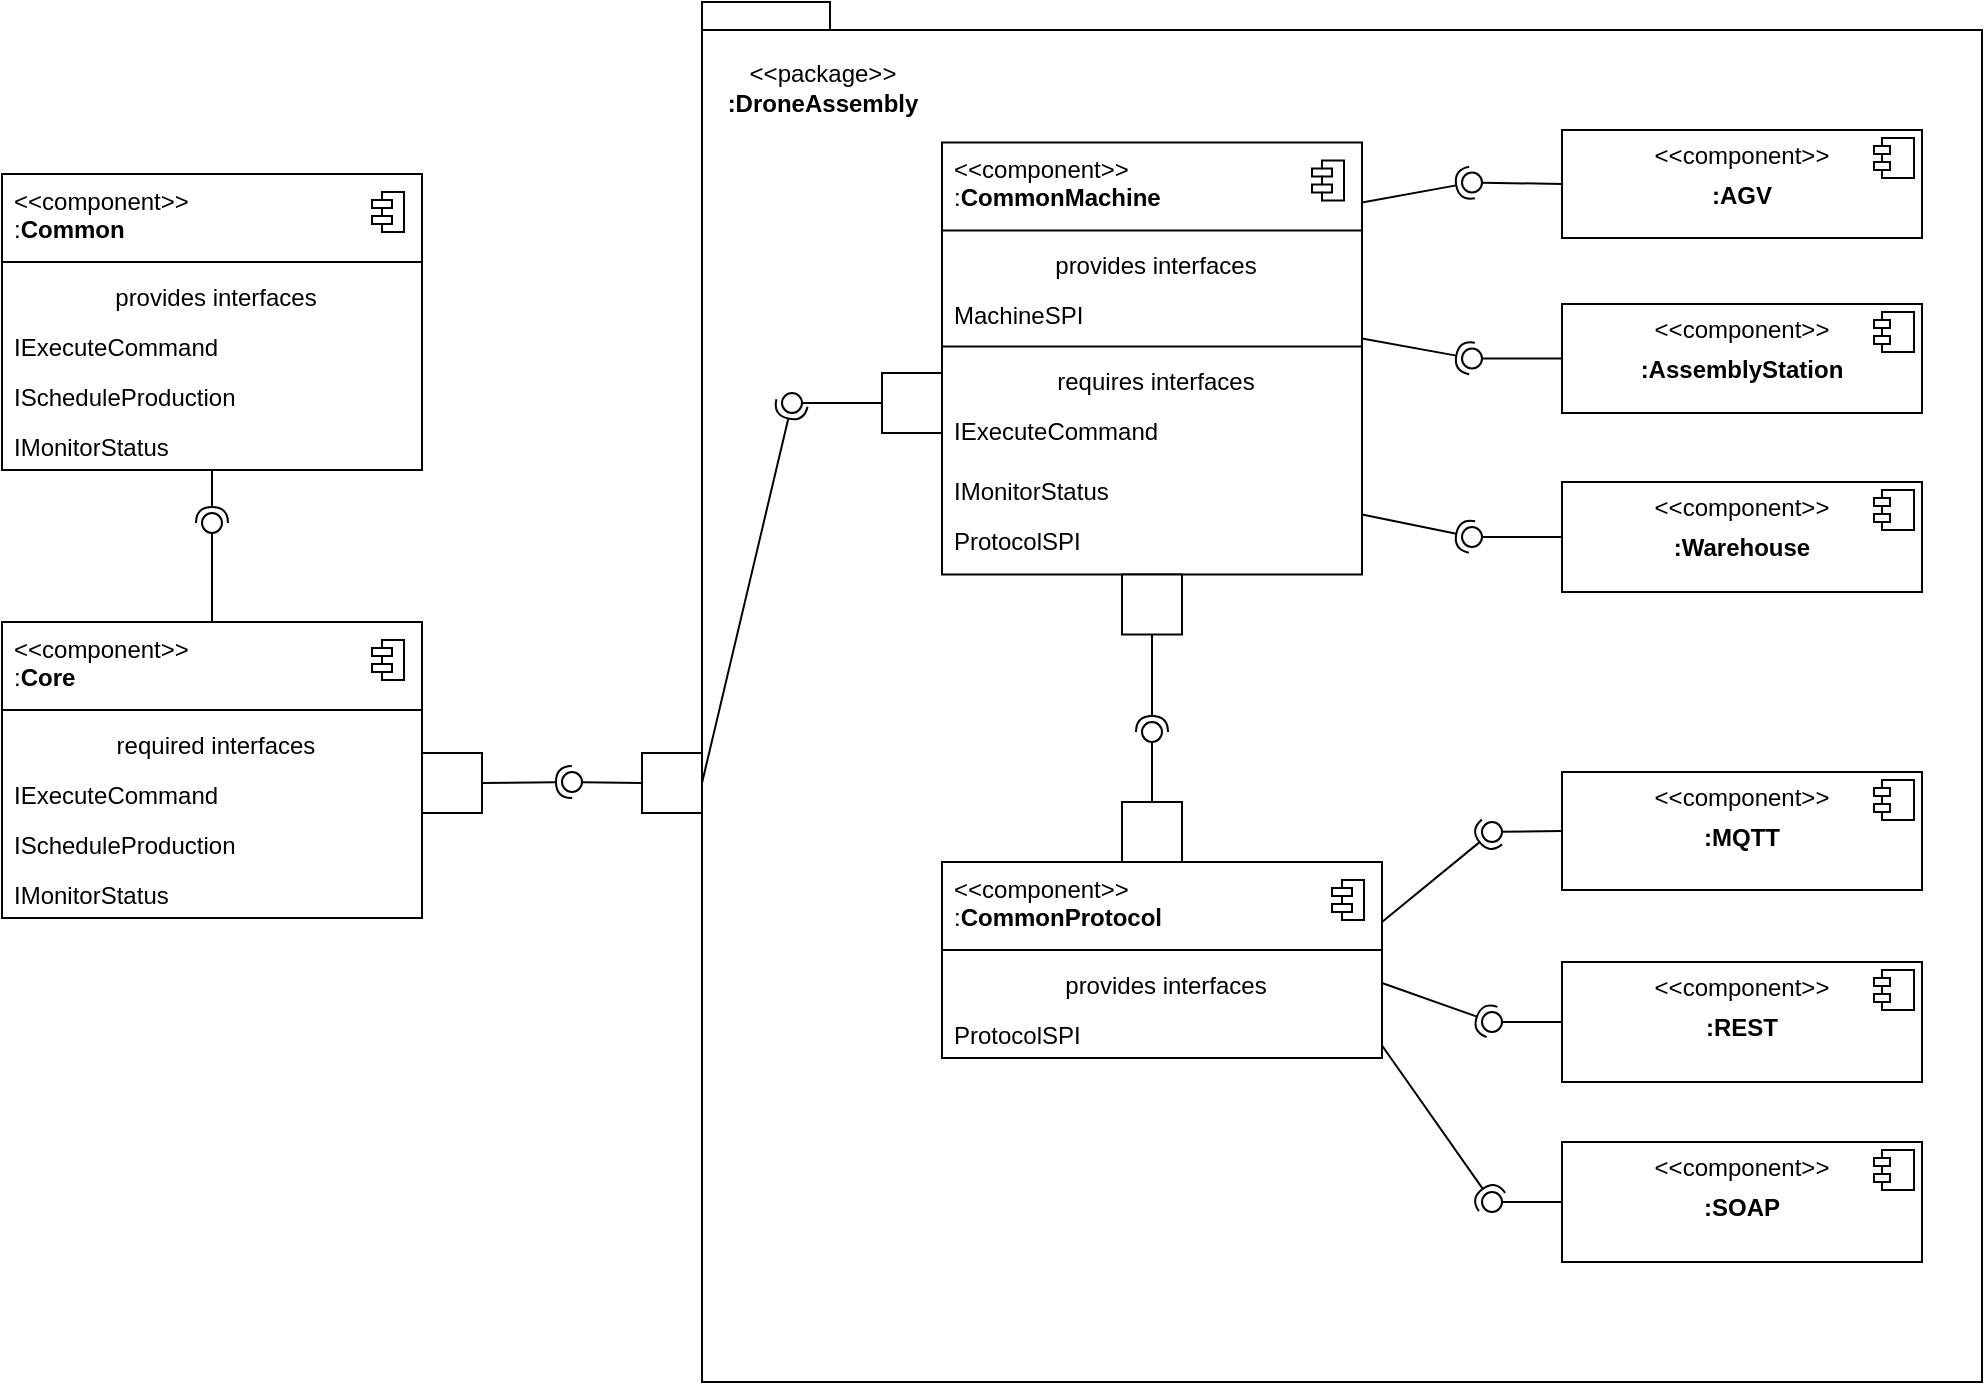 <mxfile version="24.4.13" type="github">
  <diagram name="Page-1" id="5f0bae14-7c28-e335-631c-24af17079c00">
    <mxGraphModel dx="-766" dy="744" grid="1" gridSize="10" guides="1" tooltips="1" connect="1" arrows="1" fold="1" page="1" pageScale="1" pageWidth="1100" pageHeight="850" background="none" math="0" shadow="0">
      <root>
        <mxCell id="0" />
        <mxCell id="1" parent="0" />
        <mxCell id="VLPU1U21MBXbzWu9x8Ee-1" value="" style="shape=folder;fontStyle=1;spacingTop=10;tabWidth=40;tabHeight=14;tabPosition=left;html=1;whiteSpace=wrap;" vertex="1" parent="1">
          <mxGeometry x="2570" y="10" width="640" height="690" as="geometry" />
        </mxCell>
        <mxCell id="Nb-623n4n7A27UwxZiqx-368" value="" style="fontStyle=1;align=center;verticalAlign=top;childLayout=stackLayout;horizontal=1;horizontalStack=0;resizeParent=1;resizeParentMax=0;resizeLast=0;marginBottom=0;" parent="1" vertex="1">
          <mxGeometry x="2690" y="440" width="220" height="98" as="geometry" />
        </mxCell>
        <mxCell id="Nb-623n4n7A27UwxZiqx-369" value="&amp;lt;&amp;lt;component&amp;gt;&amp;gt;&lt;div&gt;:&lt;b&gt;CommonProtocol&lt;/b&gt;&lt;/div&gt;" style="html=1;align=left;spacingLeft=4;verticalAlign=top;strokeColor=none;fillColor=none;whiteSpace=wrap;" parent="Nb-623n4n7A27UwxZiqx-368" vertex="1">
          <mxGeometry width="220" height="40" as="geometry" />
        </mxCell>
        <mxCell id="Nb-623n4n7A27UwxZiqx-370" value="" style="shape=module;jettyWidth=10;jettyHeight=4;" parent="Nb-623n4n7A27UwxZiqx-369" vertex="1">
          <mxGeometry x="1" width="16" height="20" relative="1" as="geometry">
            <mxPoint x="-25" y="9" as="offset" />
          </mxGeometry>
        </mxCell>
        <mxCell id="Nb-623n4n7A27UwxZiqx-371" value="" style="line;strokeWidth=1;fillColor=none;align=left;verticalAlign=middle;spacingTop=-1;spacingLeft=3;spacingRight=3;rotatable=0;labelPosition=right;points=[];portConstraint=eastwest;" parent="Nb-623n4n7A27UwxZiqx-368" vertex="1">
          <mxGeometry y="40" width="220" height="8" as="geometry" />
        </mxCell>
        <mxCell id="kUEsH_NfPYTd4ulIJz9N-25" value="provides interfaces" style="html=1;align=center;spacingLeft=4;verticalAlign=top;strokeColor=none;fillColor=none;whiteSpace=wrap;" parent="Nb-623n4n7A27UwxZiqx-368" vertex="1">
          <mxGeometry y="48" width="220" height="25" as="geometry" />
        </mxCell>
        <mxCell id="kUEsH_NfPYTd4ulIJz9N-36" value="ProtocolSPI" style="html=1;align=left;spacingLeft=4;verticalAlign=top;strokeColor=none;fillColor=none;whiteSpace=wrap;" parent="Nb-623n4n7A27UwxZiqx-368" vertex="1">
          <mxGeometry y="73" width="220" height="25" as="geometry" />
        </mxCell>
        <mxCell id="Nb-623n4n7A27UwxZiqx-377" value="" style="fontStyle=1;align=center;verticalAlign=top;childLayout=stackLayout;horizontal=1;horizontalStack=0;resizeParent=1;resizeParentMax=0;resizeLast=0;marginBottom=0;" parent="1" vertex="1">
          <mxGeometry x="2220" y="320" width="210" height="148" as="geometry" />
        </mxCell>
        <mxCell id="Nb-623n4n7A27UwxZiqx-378" value="&amp;lt;&amp;lt;component&amp;gt;&amp;gt;&lt;div&gt;:&lt;b&gt;Core&lt;/b&gt;&lt;/div&gt;" style="html=1;align=left;spacingLeft=4;verticalAlign=top;strokeColor=none;fillColor=none;whiteSpace=wrap;" parent="Nb-623n4n7A27UwxZiqx-377" vertex="1">
          <mxGeometry width="210" height="40" as="geometry" />
        </mxCell>
        <mxCell id="Nb-623n4n7A27UwxZiqx-379" value="" style="shape=module;jettyWidth=10;jettyHeight=4;" parent="Nb-623n4n7A27UwxZiqx-378" vertex="1">
          <mxGeometry x="1" width="16" height="20" relative="1" as="geometry">
            <mxPoint x="-25" y="9" as="offset" />
          </mxGeometry>
        </mxCell>
        <mxCell id="Nb-623n4n7A27UwxZiqx-380" value="" style="line;strokeWidth=1;fillColor=none;align=left;verticalAlign=middle;spacingTop=-1;spacingLeft=3;spacingRight=3;rotatable=0;labelPosition=right;points=[];portConstraint=eastwest;" parent="Nb-623n4n7A27UwxZiqx-377" vertex="1">
          <mxGeometry y="40" width="210" height="8" as="geometry" />
        </mxCell>
        <mxCell id="kUEsH_NfPYTd4ulIJz9N-16" value="required interfaces" style="html=1;align=center;spacingLeft=4;verticalAlign=top;strokeColor=none;fillColor=none;whiteSpace=wrap;" parent="Nb-623n4n7A27UwxZiqx-377" vertex="1">
          <mxGeometry y="48" width="210" height="25" as="geometry" />
        </mxCell>
        <mxCell id="kUEsH_NfPYTd4ulIJz9N-19" value="IExecuteCommand" style="html=1;align=left;spacingLeft=4;verticalAlign=top;strokeColor=none;fillColor=none;whiteSpace=wrap;" parent="Nb-623n4n7A27UwxZiqx-377" vertex="1">
          <mxGeometry y="73" width="210" height="25" as="geometry" />
        </mxCell>
        <mxCell id="kUEsH_NfPYTd4ulIJz9N-18" value="IScheduleProduction" style="html=1;align=left;spacingLeft=4;verticalAlign=top;strokeColor=none;fillColor=none;whiteSpace=wrap;" parent="Nb-623n4n7A27UwxZiqx-377" vertex="1">
          <mxGeometry y="98" width="210" height="25" as="geometry" />
        </mxCell>
        <mxCell id="kUEsH_NfPYTd4ulIJz9N-17" value="IMonitorStatus" style="html=1;align=left;spacingLeft=4;verticalAlign=top;strokeColor=none;fillColor=none;whiteSpace=wrap;" parent="Nb-623n4n7A27UwxZiqx-377" vertex="1">
          <mxGeometry y="123" width="210" height="25" as="geometry" />
        </mxCell>
        <mxCell id="Nb-623n4n7A27UwxZiqx-386" value="" style="fontStyle=1;align=center;verticalAlign=top;childLayout=stackLayout;horizontal=1;horizontalStack=0;resizeParent=1;resizeParentMax=0;resizeLast=0;marginBottom=0;" parent="1" vertex="1">
          <mxGeometry x="2220" y="96" width="210" height="148" as="geometry" />
        </mxCell>
        <mxCell id="Nb-623n4n7A27UwxZiqx-387" value="&amp;lt;&amp;lt;component&amp;gt;&amp;gt;&lt;div&gt;:&lt;b&gt;Common&lt;/b&gt;&lt;/div&gt;" style="html=1;align=left;spacingLeft=4;verticalAlign=top;strokeColor=none;fillColor=none;whiteSpace=wrap;" parent="Nb-623n4n7A27UwxZiqx-386" vertex="1">
          <mxGeometry width="210" height="40" as="geometry" />
        </mxCell>
        <mxCell id="Nb-623n4n7A27UwxZiqx-388" value="" style="shape=module;jettyWidth=10;jettyHeight=4;" parent="Nb-623n4n7A27UwxZiqx-387" vertex="1">
          <mxGeometry x="1" width="16" height="20" relative="1" as="geometry">
            <mxPoint x="-25" y="9" as="offset" />
          </mxGeometry>
        </mxCell>
        <mxCell id="Nb-623n4n7A27UwxZiqx-389" value="" style="line;strokeWidth=1;fillColor=none;align=left;verticalAlign=middle;spacingTop=-1;spacingLeft=3;spacingRight=3;rotatable=0;labelPosition=right;points=[];portConstraint=eastwest;" parent="Nb-623n4n7A27UwxZiqx-386" vertex="1">
          <mxGeometry y="40" width="210" height="8" as="geometry" />
        </mxCell>
        <mxCell id="Nb-623n4n7A27UwxZiqx-390" value="provides interfaces" style="html=1;align=center;spacingLeft=4;verticalAlign=top;strokeColor=none;fillColor=none;whiteSpace=wrap;" parent="Nb-623n4n7A27UwxZiqx-386" vertex="1">
          <mxGeometry y="48" width="210" height="25" as="geometry" />
        </mxCell>
        <mxCell id="kUEsH_NfPYTd4ulIJz9N-2" value="IExecuteCommand" style="html=1;align=left;spacingLeft=4;verticalAlign=top;strokeColor=none;fillColor=none;whiteSpace=wrap;" parent="Nb-623n4n7A27UwxZiqx-386" vertex="1">
          <mxGeometry y="73" width="210" height="25" as="geometry" />
        </mxCell>
        <mxCell id="kUEsH_NfPYTd4ulIJz9N-3" value="IScheduleProduction" style="html=1;align=left;spacingLeft=4;verticalAlign=top;strokeColor=none;fillColor=none;whiteSpace=wrap;" parent="Nb-623n4n7A27UwxZiqx-386" vertex="1">
          <mxGeometry y="98" width="210" height="25" as="geometry" />
        </mxCell>
        <mxCell id="kUEsH_NfPYTd4ulIJz9N-1" value="IMonitorStatus" style="html=1;align=left;spacingLeft=4;verticalAlign=top;strokeColor=none;fillColor=none;whiteSpace=wrap;" parent="Nb-623n4n7A27UwxZiqx-386" vertex="1">
          <mxGeometry y="123" width="210" height="25" as="geometry" />
        </mxCell>
        <mxCell id="Nb-623n4n7A27UwxZiqx-395" value="&lt;p style=&quot;margin:0px;margin-top:6px;text-align:center;&quot;&gt;&amp;lt;&amp;lt;component&amp;gt;&amp;gt;&lt;/p&gt;&lt;p style=&quot;margin:0px;margin-top:6px;text-align:center;&quot;&gt;&lt;b&gt;:AGV&lt;/b&gt;&lt;/p&gt;" style="align=left;overflow=fill;html=1;dropTarget=0;whiteSpace=wrap;" parent="1" vertex="1">
          <mxGeometry x="3000" y="74" width="180" height="54" as="geometry" />
        </mxCell>
        <mxCell id="Nb-623n4n7A27UwxZiqx-396" value="" style="shape=component;jettyWidth=8;jettyHeight=4;" parent="Nb-623n4n7A27UwxZiqx-395" vertex="1">
          <mxGeometry x="1" width="20" height="20" relative="1" as="geometry">
            <mxPoint x="-24" y="4" as="offset" />
          </mxGeometry>
        </mxCell>
        <mxCell id="Nb-623n4n7A27UwxZiqx-397" value="&lt;p style=&quot;margin:0px;margin-top:6px;text-align:center;&quot;&gt;&amp;lt;&amp;lt;component&amp;gt;&amp;gt;&lt;/p&gt;&lt;p style=&quot;margin:0px;margin-top:6px;text-align:center;&quot;&gt;&lt;b&gt;:AssemblyStation&lt;/b&gt;&lt;/p&gt;" style="align=left;overflow=fill;html=1;dropTarget=0;whiteSpace=wrap;" parent="1" vertex="1">
          <mxGeometry x="3000" y="161" width="180" height="54.5" as="geometry" />
        </mxCell>
        <mxCell id="Nb-623n4n7A27UwxZiqx-398" value="" style="shape=component;jettyWidth=8;jettyHeight=4;" parent="Nb-623n4n7A27UwxZiqx-397" vertex="1">
          <mxGeometry x="1" width="20" height="20" relative="1" as="geometry">
            <mxPoint x="-24" y="4" as="offset" />
          </mxGeometry>
        </mxCell>
        <mxCell id="Nb-623n4n7A27UwxZiqx-399" value="&lt;p style=&quot;margin:0px;margin-top:6px;text-align:center;&quot;&gt;&amp;lt;&amp;lt;component&amp;gt;&amp;gt;&lt;/p&gt;&lt;p style=&quot;margin:0px;margin-top:6px;text-align:center;&quot;&gt;&lt;b&gt;:Warehouse&lt;/b&gt;&lt;/p&gt;" style="align=left;overflow=fill;html=1;dropTarget=0;whiteSpace=wrap;" parent="1" vertex="1">
          <mxGeometry x="3000" y="250" width="180" height="55" as="geometry" />
        </mxCell>
        <mxCell id="Nb-623n4n7A27UwxZiqx-400" value="" style="shape=component;jettyWidth=8;jettyHeight=4;" parent="Nb-623n4n7A27UwxZiqx-399" vertex="1">
          <mxGeometry x="1" width="20" height="20" relative="1" as="geometry">
            <mxPoint x="-24" y="4" as="offset" />
          </mxGeometry>
        </mxCell>
        <mxCell id="Nb-623n4n7A27UwxZiqx-401" value="&lt;p style=&quot;margin:0px;margin-top:6px;text-align:center;&quot;&gt;&amp;lt;&amp;lt;component&amp;gt;&amp;gt;&lt;/p&gt;&lt;p style=&quot;margin:0px;margin-top:6px;text-align:center;&quot;&gt;&lt;b&gt;:MQTT&lt;/b&gt;&lt;/p&gt;" style="align=left;overflow=fill;html=1;dropTarget=0;whiteSpace=wrap;" parent="1" vertex="1">
          <mxGeometry x="3000" y="395" width="180" height="59" as="geometry" />
        </mxCell>
        <mxCell id="Nb-623n4n7A27UwxZiqx-402" value="" style="shape=component;jettyWidth=8;jettyHeight=4;" parent="Nb-623n4n7A27UwxZiqx-401" vertex="1">
          <mxGeometry x="1" width="20" height="20" relative="1" as="geometry">
            <mxPoint x="-24" y="4" as="offset" />
          </mxGeometry>
        </mxCell>
        <mxCell id="Nb-623n4n7A27UwxZiqx-403" value="&lt;p style=&quot;margin:0px;margin-top:6px;text-align:center;&quot;&gt;&amp;lt;&amp;lt;component&amp;gt;&amp;gt;&lt;/p&gt;&lt;p style=&quot;margin:0px;margin-top:6px;text-align:center;&quot;&gt;&lt;b&gt;:REST&lt;/b&gt;&lt;/p&gt;" style="align=left;overflow=fill;html=1;dropTarget=0;whiteSpace=wrap;" parent="1" vertex="1">
          <mxGeometry x="3000" y="490" width="180" height="60" as="geometry" />
        </mxCell>
        <mxCell id="Nb-623n4n7A27UwxZiqx-404" value="" style="shape=component;jettyWidth=8;jettyHeight=4;" parent="Nb-623n4n7A27UwxZiqx-403" vertex="1">
          <mxGeometry x="1" width="20" height="20" relative="1" as="geometry">
            <mxPoint x="-24" y="4" as="offset" />
          </mxGeometry>
        </mxCell>
        <mxCell id="Nb-623n4n7A27UwxZiqx-405" value="&lt;p style=&quot;margin:0px;margin-top:6px;text-align:center;&quot;&gt;&amp;lt;&amp;lt;component&amp;gt;&amp;gt;&lt;/p&gt;&lt;p style=&quot;margin:0px;margin-top:6px;text-align:center;&quot;&gt;&lt;b&gt;:SOAP&lt;/b&gt;&lt;/p&gt;" style="align=left;overflow=fill;html=1;dropTarget=0;whiteSpace=wrap;" parent="1" vertex="1">
          <mxGeometry x="3000" y="580" width="180" height="60" as="geometry" />
        </mxCell>
        <mxCell id="Nb-623n4n7A27UwxZiqx-406" value="" style="shape=component;jettyWidth=8;jettyHeight=4;" parent="Nb-623n4n7A27UwxZiqx-405" vertex="1">
          <mxGeometry x="1" width="20" height="20" relative="1" as="geometry">
            <mxPoint x="-24" y="4" as="offset" />
          </mxGeometry>
        </mxCell>
        <mxCell id="Nb-623n4n7A27UwxZiqx-407" value="" style="rounded=0;orthogonalLoop=1;jettySize=auto;html=1;endArrow=oval;endFill=0;sketch=0;sourcePerimeterSpacing=0;targetPerimeterSpacing=0;endSize=10;exitX=0;exitY=0.5;exitDx=0;exitDy=0;" parent="1" source="Nb-623n4n7A27UwxZiqx-401" target="Nb-623n4n7A27UwxZiqx-409" edge="1">
          <mxGeometry relative="1" as="geometry">
            <mxPoint x="3357.5" y="535" as="sourcePoint" />
          </mxGeometry>
        </mxCell>
        <mxCell id="Nb-623n4n7A27UwxZiqx-408" value="" style="rounded=0;orthogonalLoop=1;jettySize=auto;html=1;endArrow=halfCircle;endFill=0;endSize=6;strokeWidth=1;sketch=0;exitX=1;exitY=0.75;exitDx=0;exitDy=0;" parent="1" source="Nb-623n4n7A27UwxZiqx-369" target="Nb-623n4n7A27UwxZiqx-409" edge="1">
          <mxGeometry relative="1" as="geometry">
            <mxPoint x="3297.5" y="589" as="sourcePoint" />
            <mxPoint x="3337.5" y="570" as="targetPoint" />
          </mxGeometry>
        </mxCell>
        <mxCell id="Nb-623n4n7A27UwxZiqx-409" value="" style="ellipse;whiteSpace=wrap;html=1;align=center;aspect=fixed;fillColor=none;strokeColor=none;resizable=0;perimeter=centerPerimeter;rotatable=0;allowArrows=0;points=[];outlineConnect=1;" parent="1" vertex="1">
          <mxGeometry x="2960" y="420" width="10" height="10" as="geometry" />
        </mxCell>
        <mxCell id="Nb-623n4n7A27UwxZiqx-412" value="" style="rounded=0;orthogonalLoop=1;jettySize=auto;html=1;endArrow=halfCircle;endFill=0;endSize=6;strokeWidth=1;sketch=0;exitX=1;exitY=0.75;exitDx=0;exitDy=0;" parent="1" source="kUEsH_NfPYTd4ulIJz9N-36" target="Nb-623n4n7A27UwxZiqx-414" edge="1">
          <mxGeometry relative="1" as="geometry">
            <mxPoint x="2940" y="662.25" as="sourcePoint" />
          </mxGeometry>
        </mxCell>
        <mxCell id="Nb-623n4n7A27UwxZiqx-413" value="" style="rounded=0;orthogonalLoop=1;jettySize=auto;html=1;endArrow=oval;endFill=0;sketch=0;sourcePerimeterSpacing=0;targetPerimeterSpacing=0;endSize=10;exitX=0;exitY=0.5;exitDx=0;exitDy=0;" parent="1" source="Nb-623n4n7A27UwxZiqx-405" target="Nb-623n4n7A27UwxZiqx-414" edge="1">
          <mxGeometry relative="1" as="geometry">
            <mxPoint x="3297.5" y="705" as="sourcePoint" />
          </mxGeometry>
        </mxCell>
        <mxCell id="Nb-623n4n7A27UwxZiqx-414" value="" style="ellipse;whiteSpace=wrap;html=1;align=center;aspect=fixed;fillColor=none;strokeColor=none;resizable=0;perimeter=centerPerimeter;rotatable=0;allowArrows=0;points=[];outlineConnect=1;" parent="1" vertex="1">
          <mxGeometry x="2960" y="605" width="10" height="10" as="geometry" />
        </mxCell>
        <mxCell id="Nb-623n4n7A27UwxZiqx-427" value="" style="fontStyle=1;align=center;verticalAlign=top;childLayout=stackLayout;horizontal=1;horizontalStack=0;resizeParent=1;resizeParentMax=0;resizeLast=0;marginBottom=0;" parent="1" vertex="1">
          <mxGeometry x="2690" y="80.25" width="210" height="216" as="geometry" />
        </mxCell>
        <mxCell id="Nb-623n4n7A27UwxZiqx-428" value="&amp;lt;&amp;lt;component&amp;gt;&amp;gt;&lt;div&gt;:&lt;b&gt;CommonMachine&lt;/b&gt;&lt;/div&gt;" style="html=1;align=left;spacingLeft=4;verticalAlign=top;strokeColor=none;fillColor=none;whiteSpace=wrap;" parent="Nb-623n4n7A27UwxZiqx-427" vertex="1">
          <mxGeometry width="210" height="40" as="geometry" />
        </mxCell>
        <mxCell id="Nb-623n4n7A27UwxZiqx-429" value="" style="shape=module;jettyWidth=10;jettyHeight=4;" parent="Nb-623n4n7A27UwxZiqx-428" vertex="1">
          <mxGeometry x="1" width="16" height="20" relative="1" as="geometry">
            <mxPoint x="-25" y="9" as="offset" />
          </mxGeometry>
        </mxCell>
        <mxCell id="Nb-623n4n7A27UwxZiqx-430" value="" style="line;strokeWidth=1;fillColor=none;align=left;verticalAlign=middle;spacingTop=-1;spacingLeft=3;spacingRight=3;rotatable=0;labelPosition=right;points=[];portConstraint=eastwest;" parent="Nb-623n4n7A27UwxZiqx-427" vertex="1">
          <mxGeometry y="40" width="210" height="8" as="geometry" />
        </mxCell>
        <mxCell id="kUEsH_NfPYTd4ulIJz9N-20" value="provides interfaces" style="html=1;align=center;spacingLeft=4;verticalAlign=top;strokeColor=none;fillColor=none;whiteSpace=wrap;" parent="Nb-623n4n7A27UwxZiqx-427" vertex="1">
          <mxGeometry y="48" width="210" height="25" as="geometry" />
        </mxCell>
        <mxCell id="kUEsH_NfPYTd4ulIJz9N-23" value="MachineSPI" style="html=1;align=left;spacingLeft=4;verticalAlign=top;strokeColor=none;fillColor=none;whiteSpace=wrap;" parent="Nb-623n4n7A27UwxZiqx-427" vertex="1">
          <mxGeometry y="73" width="210" height="25" as="geometry" />
        </mxCell>
        <mxCell id="kUEsH_NfPYTd4ulIJz9N-24" value="" style="line;strokeWidth=1;fillColor=none;align=left;verticalAlign=middle;spacingTop=-1;spacingLeft=3;spacingRight=3;rotatable=0;labelPosition=right;points=[];portConstraint=eastwest;" parent="Nb-623n4n7A27UwxZiqx-427" vertex="1">
          <mxGeometry y="98" width="210" height="8" as="geometry" />
        </mxCell>
        <mxCell id="Nb-623n4n7A27UwxZiqx-434" value="requires interfaces" style="html=1;align=center;spacingLeft=4;verticalAlign=top;strokeColor=none;fillColor=none;whiteSpace=wrap;" parent="Nb-623n4n7A27UwxZiqx-427" vertex="1">
          <mxGeometry y="106" width="210" height="25" as="geometry" />
        </mxCell>
        <mxCell id="kUEsH_NfPYTd4ulIJz9N-4" value="IExecuteCommand" style="html=1;align=left;spacingLeft=4;verticalAlign=top;strokeColor=none;fillColor=none;whiteSpace=wrap;" parent="Nb-623n4n7A27UwxZiqx-427" vertex="1">
          <mxGeometry y="131" width="210" height="30" as="geometry" />
        </mxCell>
        <mxCell id="kUEsH_NfPYTd4ulIJz9N-38" value="IMonitorStatus" style="html=1;align=left;spacingLeft=4;verticalAlign=top;strokeColor=none;fillColor=none;whiteSpace=wrap;" parent="Nb-623n4n7A27UwxZiqx-427" vertex="1">
          <mxGeometry y="161" width="210" height="25" as="geometry" />
        </mxCell>
        <mxCell id="Nb-623n4n7A27UwxZiqx-435" value="ProtocolSPI" style="html=1;align=left;spacingLeft=4;verticalAlign=top;strokeColor=none;fillColor=none;whiteSpace=wrap;" parent="Nb-623n4n7A27UwxZiqx-427" vertex="1">
          <mxGeometry y="186" width="210" height="30" as="geometry" />
        </mxCell>
        <mxCell id="Nb-623n4n7A27UwxZiqx-447" value="&lt;span style=&quot;font-weight: normal;&quot;&gt;&amp;lt;&amp;lt;package&amp;gt;&amp;gt;&lt;br&gt;&lt;/span&gt;:DroneAssembly" style="text;align=center;fontStyle=1;verticalAlign=middle;spacingLeft=3;spacingRight=3;strokeColor=none;rotatable=0;points=[[0,0.5],[1,0.5]];portConstraint=eastwest;html=1;" parent="1" vertex="1">
          <mxGeometry x="2590" y="40" width="80" height="26" as="geometry" />
        </mxCell>
        <mxCell id="Nb-623n4n7A27UwxZiqx-580" value="" style="rounded=0;orthogonalLoop=1;jettySize=auto;html=1;endArrow=halfCircle;endFill=0;endSize=6;strokeWidth=1;sketch=0;exitX=1;exitY=0.75;exitDx=0;exitDy=0;" parent="1" source="Nb-623n4n7A27UwxZiqx-428" target="Nb-623n4n7A27UwxZiqx-582" edge="1">
          <mxGeometry relative="1" as="geometry">
            <mxPoint x="3300" y="295" as="sourcePoint" />
          </mxGeometry>
        </mxCell>
        <mxCell id="Nb-623n4n7A27UwxZiqx-581" value="" style="rounded=0;orthogonalLoop=1;jettySize=auto;html=1;endArrow=oval;endFill=0;sketch=0;sourcePerimeterSpacing=0;targetPerimeterSpacing=0;endSize=10;exitX=0;exitY=0.5;exitDx=0;exitDy=0;" parent="1" source="Nb-623n4n7A27UwxZiqx-395" target="Nb-623n4n7A27UwxZiqx-582" edge="1">
          <mxGeometry relative="1" as="geometry">
            <mxPoint x="3260" y="295" as="sourcePoint" />
          </mxGeometry>
        </mxCell>
        <mxCell id="Nb-623n4n7A27UwxZiqx-582" value="" style="ellipse;whiteSpace=wrap;html=1;align=center;aspect=fixed;fillColor=none;strokeColor=none;resizable=0;perimeter=centerPerimeter;rotatable=0;allowArrows=0;points=[];outlineConnect=1;" parent="1" vertex="1">
          <mxGeometry x="2950" y="95.25" width="10" height="10" as="geometry" />
        </mxCell>
        <mxCell id="Nb-623n4n7A27UwxZiqx-583" value="" style="rounded=0;orthogonalLoop=1;jettySize=auto;html=1;endArrow=halfCircle;endFill=0;endSize=6;strokeWidth=1;sketch=0;exitX=1;exitY=1;exitDx=0;exitDy=0;" parent="1" source="kUEsH_NfPYTd4ulIJz9N-23" target="Nb-623n4n7A27UwxZiqx-585" edge="1">
          <mxGeometry relative="1" as="geometry">
            <mxPoint x="2929.79" y="203.6" as="sourcePoint" />
          </mxGeometry>
        </mxCell>
        <mxCell id="Nb-623n4n7A27UwxZiqx-584" value="" style="rounded=0;orthogonalLoop=1;jettySize=auto;html=1;endArrow=oval;endFill=0;sketch=0;sourcePerimeterSpacing=0;targetPerimeterSpacing=0;endSize=10;exitX=0;exitY=0.5;exitDx=0;exitDy=0;" parent="1" source="Nb-623n4n7A27UwxZiqx-397" target="Nb-623n4n7A27UwxZiqx-585" edge="1">
          <mxGeometry relative="1" as="geometry">
            <mxPoint x="3360" y="175" as="sourcePoint" />
          </mxGeometry>
        </mxCell>
        <mxCell id="Nb-623n4n7A27UwxZiqx-585" value="" style="ellipse;whiteSpace=wrap;html=1;align=center;aspect=fixed;fillColor=none;strokeColor=none;resizable=0;perimeter=centerPerimeter;rotatable=0;allowArrows=0;points=[];outlineConnect=1;" parent="1" vertex="1">
          <mxGeometry x="2950" y="183.25" width="10" height="10" as="geometry" />
        </mxCell>
        <mxCell id="Nb-623n4n7A27UwxZiqx-586" value="" style="rounded=0;orthogonalLoop=1;jettySize=auto;html=1;endArrow=halfCircle;endFill=0;endSize=6;strokeWidth=1;sketch=0;exitX=1;exitY=0;exitDx=0;exitDy=0;" parent="1" source="Nb-623n4n7A27UwxZiqx-435" target="Nb-623n4n7A27UwxZiqx-588" edge="1">
          <mxGeometry relative="1" as="geometry">
            <mxPoint x="3420" y="265" as="sourcePoint" />
          </mxGeometry>
        </mxCell>
        <mxCell id="Nb-623n4n7A27UwxZiqx-587" value="" style="rounded=0;orthogonalLoop=1;jettySize=auto;html=1;endArrow=oval;endFill=0;sketch=0;sourcePerimeterSpacing=0;targetPerimeterSpacing=0;endSize=10;exitX=0;exitY=0.5;exitDx=0;exitDy=0;" parent="1" source="Nb-623n4n7A27UwxZiqx-399" target="Nb-623n4n7A27UwxZiqx-588" edge="1">
          <mxGeometry relative="1" as="geometry">
            <mxPoint x="3380" y="265" as="sourcePoint" />
          </mxGeometry>
        </mxCell>
        <mxCell id="Nb-623n4n7A27UwxZiqx-588" value="" style="ellipse;whiteSpace=wrap;html=1;align=center;aspect=fixed;fillColor=none;strokeColor=none;resizable=0;perimeter=centerPerimeter;rotatable=0;allowArrows=0;points=[];outlineConnect=1;" parent="1" vertex="1">
          <mxGeometry x="2950" y="272.5" width="10" height="10" as="geometry" />
        </mxCell>
        <mxCell id="Nb-623n4n7A27UwxZiqx-590" value="" style="rounded=0;orthogonalLoop=1;jettySize=auto;html=1;endArrow=halfCircle;endFill=0;endSize=6;strokeWidth=1;sketch=0;exitX=1;exitY=0.5;exitDx=0;exitDy=0;" parent="1" source="kUEsH_NfPYTd4ulIJz9N-25" target="Nb-623n4n7A27UwxZiqx-592" edge="1">
          <mxGeometry relative="1" as="geometry">
            <mxPoint x="2940" y="623" as="sourcePoint" />
          </mxGeometry>
        </mxCell>
        <mxCell id="Nb-623n4n7A27UwxZiqx-591" value="" style="rounded=0;orthogonalLoop=1;jettySize=auto;html=1;endArrow=oval;endFill=0;sketch=0;sourcePerimeterSpacing=0;targetPerimeterSpacing=0;endSize=10;exitX=0;exitY=0.5;exitDx=0;exitDy=0;" parent="1" source="Nb-623n4n7A27UwxZiqx-403" target="Nb-623n4n7A27UwxZiqx-592" edge="1">
          <mxGeometry relative="1" as="geometry">
            <mxPoint x="3100" y="625" as="sourcePoint" />
          </mxGeometry>
        </mxCell>
        <mxCell id="Nb-623n4n7A27UwxZiqx-592" value="" style="ellipse;whiteSpace=wrap;html=1;align=center;aspect=fixed;fillColor=none;strokeColor=none;resizable=0;perimeter=centerPerimeter;rotatable=0;allowArrows=0;points=[];outlineConnect=1;" parent="1" vertex="1">
          <mxGeometry x="2960" y="515" width="10" height="10" as="geometry" />
        </mxCell>
        <mxCell id="Nb-623n4n7A27UwxZiqx-593" value="" style="html=1;rounded=0;" parent="1" vertex="1">
          <mxGeometry x="2780" y="410" width="30" height="30" as="geometry" />
        </mxCell>
        <mxCell id="Nb-623n4n7A27UwxZiqx-596" value="" style="html=1;rounded=0;" parent="1" vertex="1">
          <mxGeometry x="2780" y="296.25" width="30" height="30" as="geometry" />
        </mxCell>
        <mxCell id="Nb-623n4n7A27UwxZiqx-599" value="" style="rounded=0;orthogonalLoop=1;jettySize=auto;html=1;endArrow=halfCircle;endFill=0;endSize=6;strokeWidth=1;sketch=0;exitX=0.5;exitY=1;exitDx=0;exitDy=0;entryX=0.464;entryY=0.763;entryDx=0;entryDy=0;entryPerimeter=0;" parent="1" source="kUEsH_NfPYTd4ulIJz9N-1" target="Nb-623n4n7A27UwxZiqx-601" edge="1">
          <mxGeometry relative="1" as="geometry">
            <mxPoint x="2325" y="269" as="sourcePoint" />
            <mxPoint x="2340" y="260" as="targetPoint" />
          </mxGeometry>
        </mxCell>
        <mxCell id="Nb-623n4n7A27UwxZiqx-600" value="" style="rounded=0;orthogonalLoop=1;jettySize=auto;html=1;endArrow=oval;endFill=0;sketch=0;sourcePerimeterSpacing=0;targetPerimeterSpacing=0;endSize=10;exitX=0.5;exitY=0;exitDx=0;exitDy=0;" parent="1" source="Nb-623n4n7A27UwxZiqx-378" target="Nb-623n4n7A27UwxZiqx-601" edge="1">
          <mxGeometry relative="1" as="geometry">
            <mxPoint x="2850" y="315" as="sourcePoint" />
          </mxGeometry>
        </mxCell>
        <mxCell id="Nb-623n4n7A27UwxZiqx-601" value="" style="ellipse;whiteSpace=wrap;html=1;align=center;aspect=fixed;fillColor=none;strokeColor=none;resizable=0;perimeter=centerPerimeter;rotatable=0;allowArrows=0;points=[];outlineConnect=1;" parent="1" vertex="1">
          <mxGeometry x="2320" y="265.5" width="10" height="10" as="geometry" />
        </mxCell>
        <mxCell id="Nb-623n4n7A27UwxZiqx-607" value="" style="rounded=0;orthogonalLoop=1;jettySize=auto;html=1;endArrow=halfCircle;endFill=0;endSize=6;strokeWidth=1;sketch=0;exitX=0.5;exitY=1;exitDx=0;exitDy=0;" parent="1" source="Nb-623n4n7A27UwxZiqx-596" target="Nb-623n4n7A27UwxZiqx-609" edge="1">
          <mxGeometry relative="1" as="geometry">
            <mxPoint x="2940" y="445" as="sourcePoint" />
          </mxGeometry>
        </mxCell>
        <mxCell id="Nb-623n4n7A27UwxZiqx-608" value="" style="rounded=0;orthogonalLoop=1;jettySize=auto;html=1;endArrow=oval;endFill=0;sketch=0;sourcePerimeterSpacing=0;targetPerimeterSpacing=0;endSize=10;exitX=0.5;exitY=0;exitDx=0;exitDy=0;" parent="1" source="Nb-623n4n7A27UwxZiqx-593" target="Nb-623n4n7A27UwxZiqx-609" edge="1">
          <mxGeometry relative="1" as="geometry">
            <mxPoint x="2900" y="445" as="sourcePoint" />
          </mxGeometry>
        </mxCell>
        <mxCell id="Nb-623n4n7A27UwxZiqx-609" value="" style="ellipse;whiteSpace=wrap;html=1;align=center;aspect=fixed;fillColor=none;strokeColor=none;resizable=0;perimeter=centerPerimeter;rotatable=0;allowArrows=0;points=[];outlineConnect=1;" parent="1" vertex="1">
          <mxGeometry x="2790" y="370" width="10" height="10" as="geometry" />
        </mxCell>
        <mxCell id="Nb-623n4n7A27UwxZiqx-612" value="" style="html=1;rounded=0;" parent="1" vertex="1">
          <mxGeometry x="2540" y="385.5" width="30" height="30" as="geometry" />
        </mxCell>
        <mxCell id="Nb-623n4n7A27UwxZiqx-615" value="" style="html=1;rounded=0;" parent="1" vertex="1">
          <mxGeometry x="2430" y="385.5" width="30" height="30" as="geometry" />
        </mxCell>
        <mxCell id="Nb-623n4n7A27UwxZiqx-618" value="" style="rounded=0;orthogonalLoop=1;jettySize=auto;html=1;endArrow=halfCircle;endFill=0;endSize=6;strokeWidth=1;sketch=0;exitX=1;exitY=0.5;exitDx=0;exitDy=0;" parent="1" source="Nb-623n4n7A27UwxZiqx-615" target="Nb-623n4n7A27UwxZiqx-620" edge="1">
          <mxGeometry relative="1" as="geometry">
            <mxPoint x="2540" y="385" as="sourcePoint" />
          </mxGeometry>
        </mxCell>
        <mxCell id="Nb-623n4n7A27UwxZiqx-619" value="" style="rounded=0;orthogonalLoop=1;jettySize=auto;html=1;endArrow=oval;endFill=0;sketch=0;sourcePerimeterSpacing=0;targetPerimeterSpacing=0;endSize=10;exitX=0;exitY=0.5;exitDx=0;exitDy=0;" parent="1" source="Nb-623n4n7A27UwxZiqx-612" target="Nb-623n4n7A27UwxZiqx-620" edge="1">
          <mxGeometry relative="1" as="geometry">
            <mxPoint x="2500" y="385" as="sourcePoint" />
          </mxGeometry>
        </mxCell>
        <mxCell id="Nb-623n4n7A27UwxZiqx-620" value="" style="ellipse;whiteSpace=wrap;html=1;align=center;aspect=fixed;fillColor=none;strokeColor=none;resizable=0;perimeter=centerPerimeter;rotatable=0;allowArrows=0;points=[];outlineConnect=1;" parent="1" vertex="1">
          <mxGeometry x="2500" y="395" width="10" height="10" as="geometry" />
        </mxCell>
        <mxCell id="Nb-623n4n7A27UwxZiqx-621" value="" style="html=1;rounded=0;" parent="1" vertex="1">
          <mxGeometry x="2660" y="195.5" width="30" height="30" as="geometry" />
        </mxCell>
        <mxCell id="Nb-623n4n7A27UwxZiqx-631" value="" style="rounded=0;orthogonalLoop=1;jettySize=auto;html=1;endArrow=halfCircle;endFill=0;endSize=6;strokeWidth=1;sketch=0;exitX=1;exitY=0.5;exitDx=0;exitDy=0;" parent="1" source="Nb-623n4n7A27UwxZiqx-612" target="Nb-623n4n7A27UwxZiqx-633" edge="1">
          <mxGeometry relative="1" as="geometry">
            <mxPoint x="2770" y="305" as="sourcePoint" />
          </mxGeometry>
        </mxCell>
        <mxCell id="Nb-623n4n7A27UwxZiqx-632" value="" style="rounded=0;orthogonalLoop=1;jettySize=auto;html=1;endArrow=oval;endFill=0;sketch=0;sourcePerimeterSpacing=0;targetPerimeterSpacing=0;endSize=10;exitX=0;exitY=0.5;exitDx=0;exitDy=0;" parent="1" source="Nb-623n4n7A27UwxZiqx-621" target="Nb-623n4n7A27UwxZiqx-633" edge="1">
          <mxGeometry relative="1" as="geometry">
            <mxPoint x="2730" y="305" as="sourcePoint" />
          </mxGeometry>
        </mxCell>
        <mxCell id="Nb-623n4n7A27UwxZiqx-633" value="" style="ellipse;whiteSpace=wrap;html=1;align=center;aspect=fixed;fillColor=none;strokeColor=none;resizable=0;perimeter=centerPerimeter;rotatable=0;allowArrows=0;points=[];outlineConnect=1;" parent="1" vertex="1">
          <mxGeometry x="2610" y="205.5" width="10" height="10" as="geometry" />
        </mxCell>
      </root>
    </mxGraphModel>
  </diagram>
</mxfile>
